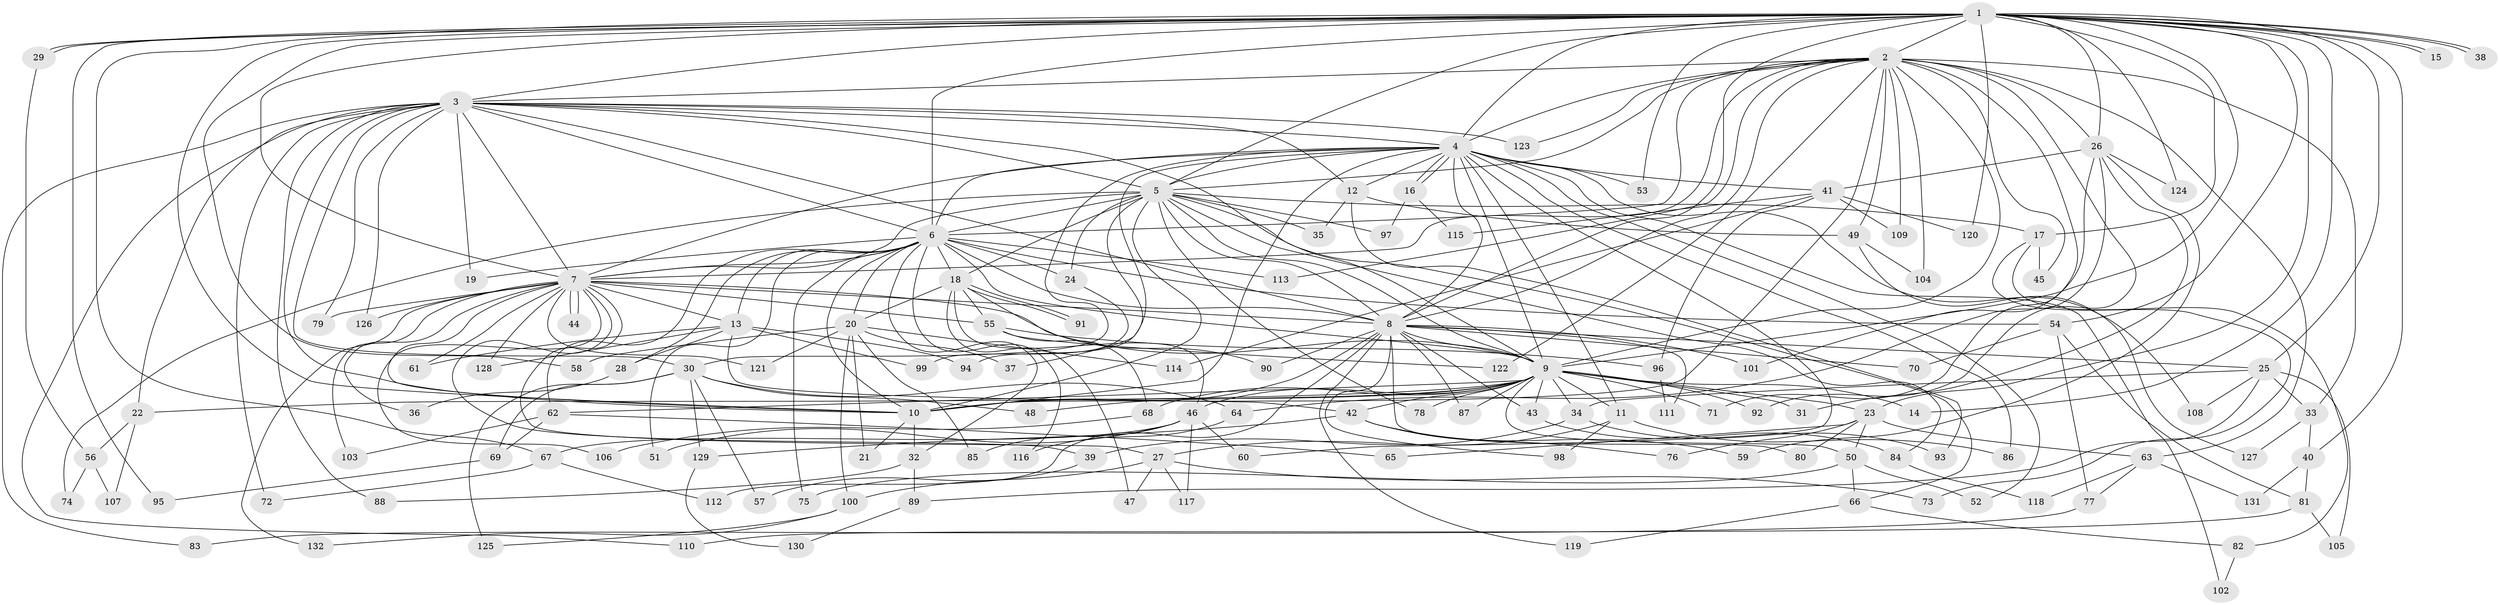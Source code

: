 // Generated by graph-tools (version 1.1) at 2025/49/03/09/25 03:49:30]
// undirected, 132 vertices, 289 edges
graph export_dot {
graph [start="1"]
  node [color=gray90,style=filled];
  1;
  2;
  3;
  4;
  5;
  6;
  7;
  8;
  9;
  10;
  11;
  12;
  13;
  14;
  15;
  16;
  17;
  18;
  19;
  20;
  21;
  22;
  23;
  24;
  25;
  26;
  27;
  28;
  29;
  30;
  31;
  32;
  33;
  34;
  35;
  36;
  37;
  38;
  39;
  40;
  41;
  42;
  43;
  44;
  45;
  46;
  47;
  48;
  49;
  50;
  51;
  52;
  53;
  54;
  55;
  56;
  57;
  58;
  59;
  60;
  61;
  62;
  63;
  64;
  65;
  66;
  67;
  68;
  69;
  70;
  71;
  72;
  73;
  74;
  75;
  76;
  77;
  78;
  79;
  80;
  81;
  82;
  83;
  84;
  85;
  86;
  87;
  88;
  89;
  90;
  91;
  92;
  93;
  94;
  95;
  96;
  97;
  98;
  99;
  100;
  101;
  102;
  103;
  104;
  105;
  106;
  107;
  108;
  109;
  110;
  111;
  112;
  113;
  114;
  115;
  116;
  117;
  118;
  119;
  120;
  121;
  122;
  123;
  124;
  125;
  126;
  127;
  128;
  129;
  130;
  131;
  132;
  1 -- 2;
  1 -- 3;
  1 -- 4;
  1 -- 5;
  1 -- 6;
  1 -- 7;
  1 -- 8;
  1 -- 9;
  1 -- 10;
  1 -- 14;
  1 -- 15;
  1 -- 15;
  1 -- 17;
  1 -- 23;
  1 -- 25;
  1 -- 26;
  1 -- 29;
  1 -- 29;
  1 -- 38;
  1 -- 38;
  1 -- 40;
  1 -- 53;
  1 -- 54;
  1 -- 58;
  1 -- 67;
  1 -- 95;
  1 -- 120;
  1 -- 124;
  2 -- 3;
  2 -- 4;
  2 -- 5;
  2 -- 6;
  2 -- 7;
  2 -- 8;
  2 -- 9;
  2 -- 10;
  2 -- 26;
  2 -- 33;
  2 -- 45;
  2 -- 49;
  2 -- 63;
  2 -- 71;
  2 -- 92;
  2 -- 104;
  2 -- 109;
  2 -- 113;
  2 -- 122;
  2 -- 123;
  3 -- 4;
  3 -- 5;
  3 -- 6;
  3 -- 7;
  3 -- 8;
  3 -- 9;
  3 -- 10;
  3 -- 12;
  3 -- 19;
  3 -- 22;
  3 -- 30;
  3 -- 72;
  3 -- 79;
  3 -- 83;
  3 -- 88;
  3 -- 110;
  3 -- 123;
  3 -- 126;
  4 -- 5;
  4 -- 6;
  4 -- 7;
  4 -- 8;
  4 -- 9;
  4 -- 10;
  4 -- 11;
  4 -- 12;
  4 -- 16;
  4 -- 16;
  4 -- 30;
  4 -- 37;
  4 -- 41;
  4 -- 52;
  4 -- 53;
  4 -- 60;
  4 -- 86;
  4 -- 102;
  4 -- 108;
  5 -- 6;
  5 -- 7;
  5 -- 8;
  5 -- 9;
  5 -- 10;
  5 -- 17;
  5 -- 18;
  5 -- 24;
  5 -- 35;
  5 -- 66;
  5 -- 74;
  5 -- 78;
  5 -- 84;
  5 -- 94;
  5 -- 97;
  6 -- 7;
  6 -- 8;
  6 -- 9;
  6 -- 10;
  6 -- 13;
  6 -- 18;
  6 -- 19;
  6 -- 20;
  6 -- 24;
  6 -- 28;
  6 -- 32;
  6 -- 51;
  6 -- 54;
  6 -- 62;
  6 -- 75;
  6 -- 113;
  6 -- 116;
  7 -- 8;
  7 -- 9;
  7 -- 10;
  7 -- 13;
  7 -- 27;
  7 -- 36;
  7 -- 39;
  7 -- 44;
  7 -- 44;
  7 -- 55;
  7 -- 61;
  7 -- 79;
  7 -- 103;
  7 -- 106;
  7 -- 121;
  7 -- 126;
  7 -- 128;
  7 -- 132;
  8 -- 9;
  8 -- 10;
  8 -- 25;
  8 -- 43;
  8 -- 70;
  8 -- 80;
  8 -- 87;
  8 -- 90;
  8 -- 98;
  8 -- 101;
  8 -- 111;
  8 -- 112;
  8 -- 119;
  9 -- 10;
  9 -- 11;
  9 -- 14;
  9 -- 22;
  9 -- 23;
  9 -- 31;
  9 -- 34;
  9 -- 42;
  9 -- 43;
  9 -- 46;
  9 -- 48;
  9 -- 50;
  9 -- 62;
  9 -- 68;
  9 -- 71;
  9 -- 78;
  9 -- 87;
  9 -- 92;
  10 -- 21;
  10 -- 32;
  11 -- 27;
  11 -- 86;
  11 -- 98;
  12 -- 35;
  12 -- 49;
  12 -- 93;
  13 -- 28;
  13 -- 42;
  13 -- 61;
  13 -- 94;
  13 -- 99;
  13 -- 128;
  16 -- 97;
  16 -- 115;
  17 -- 45;
  17 -- 73;
  17 -- 82;
  18 -- 20;
  18 -- 46;
  18 -- 47;
  18 -- 55;
  18 -- 90;
  18 -- 91;
  18 -- 91;
  20 -- 21;
  20 -- 37;
  20 -- 58;
  20 -- 85;
  20 -- 100;
  20 -- 114;
  20 -- 121;
  22 -- 56;
  22 -- 107;
  23 -- 50;
  23 -- 63;
  23 -- 65;
  23 -- 76;
  23 -- 80;
  24 -- 99;
  25 -- 33;
  25 -- 34;
  25 -- 89;
  25 -- 105;
  25 -- 108;
  26 -- 31;
  26 -- 41;
  26 -- 59;
  26 -- 64;
  26 -- 101;
  26 -- 124;
  27 -- 47;
  27 -- 73;
  27 -- 100;
  27 -- 117;
  28 -- 36;
  29 -- 56;
  30 -- 48;
  30 -- 57;
  30 -- 64;
  30 -- 69;
  30 -- 125;
  30 -- 129;
  32 -- 88;
  32 -- 89;
  33 -- 40;
  33 -- 127;
  34 -- 39;
  34 -- 93;
  39 -- 57;
  40 -- 81;
  40 -- 131;
  41 -- 96;
  41 -- 109;
  41 -- 114;
  41 -- 115;
  41 -- 120;
  42 -- 59;
  42 -- 76;
  42 -- 129;
  43 -- 84;
  46 -- 51;
  46 -- 60;
  46 -- 67;
  46 -- 85;
  46 -- 117;
  49 -- 104;
  49 -- 127;
  50 -- 52;
  50 -- 66;
  50 -- 75;
  54 -- 70;
  54 -- 77;
  54 -- 81;
  55 -- 68;
  55 -- 96;
  55 -- 122;
  56 -- 74;
  56 -- 107;
  62 -- 65;
  62 -- 69;
  62 -- 103;
  63 -- 77;
  63 -- 118;
  63 -- 131;
  64 -- 116;
  66 -- 82;
  66 -- 119;
  67 -- 72;
  67 -- 112;
  68 -- 106;
  69 -- 95;
  77 -- 83;
  81 -- 105;
  81 -- 110;
  82 -- 102;
  84 -- 118;
  89 -- 130;
  96 -- 111;
  100 -- 125;
  100 -- 132;
  129 -- 130;
}
